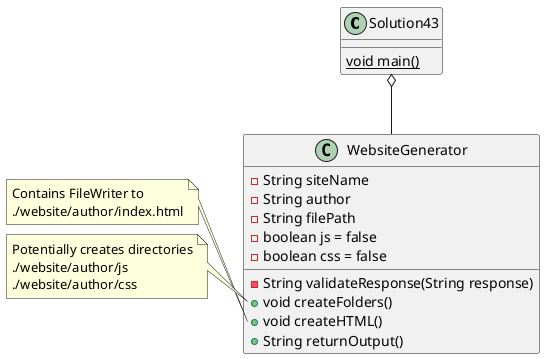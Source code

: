 @startuml

class Solution43 {
    {static} void main()
}

class WebsiteGenerator {
    -String siteName
    -String author
    -String filePath
    -boolean js = false
    -boolean css = false

    -String validateResponse(String response)
    +void createFolders()
    +void createHTML()
    +String returnOutput()
}

Solution43 o-- WebsiteGenerator

note left of WebsiteGenerator::createHTML
    Contains FileWriter to
    ./website/author/index.html
end note

note left of WebsiteGenerator::createFolders
    Potentially creates directories
    ./website/author/js
    ./website/author/css
end note

@enduml